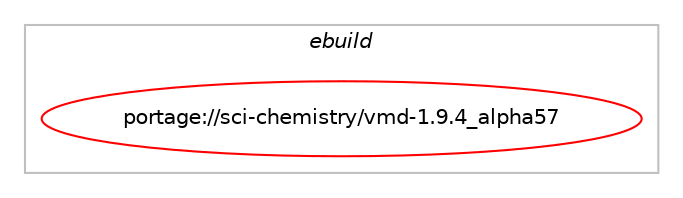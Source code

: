 digraph prolog {

# *************
# Graph options
# *************

newrank=true;
concentrate=true;
compound=true;
graph [rankdir=LR,fontname=Helvetica,fontsize=10,ranksep=1.5];#, ranksep=2.5, nodesep=0.2];
edge  [arrowhead=vee];
node  [fontname=Helvetica,fontsize=10];

# **********
# The ebuild
# **********

subgraph cluster_leftcol {
color=gray;
label=<<i>ebuild</i>>;
id [label="portage://sci-chemistry/vmd-1.9.4_alpha57", color=red, width=4, href="../sci-chemistry/vmd-1.9.4_alpha57.svg"];
}

# ****************
# The dependencies
# ****************

subgraph cluster_midcol {
color=gray;
label=<<i>dependencies</i>>;
subgraph cluster_compile {
fillcolor="#eeeeee";
style=filled;
label=<<i>compile</i>>;
# *** BEGIN UNKNOWN DEPENDENCY TYPE (TODO) ***
# id -> equal(use_conditional_group(positive,cuda,portage://sci-chemistry/vmd-1.9.4_alpha57,[package_dependency(portage://sci-chemistry/vmd-1.9.4_alpha57,install,no,dev-util,nvidia-cuda-toolkit,greaterequal,[4.2.9,,-r1,4.2.9-r1],any_same_slot,[])]))
# *** END UNKNOWN DEPENDENCY TYPE (TODO) ***

# *** BEGIN UNKNOWN DEPENDENCY TYPE (TODO) ***
# id -> equal(use_conditional_group(positive,gromacs,portage://sci-chemistry/vmd-1.9.4_alpha57,[package_dependency(portage://sci-chemistry/vmd-1.9.4_alpha57,install,no,sci-chemistry,gromacs,greaterequal,[5.0.4,,-r1,5.0.4-r1],[slot(0),equal],[use(enable(tng),none)])]))
# *** END UNKNOWN DEPENDENCY TYPE (TODO) ***

# *** BEGIN UNKNOWN DEPENDENCY TYPE (TODO) ***
# id -> equal(use_conditional_group(positive,python_single_target_python3_10,portage://sci-chemistry/vmd-1.9.4_alpha57,[package_dependency(portage://sci-chemistry/vmd-1.9.4_alpha57,install,no,dev-lang,python,none,[,,],[slot(3.10)],[])]))
# *** END UNKNOWN DEPENDENCY TYPE (TODO) ***

# *** BEGIN UNKNOWN DEPENDENCY TYPE (TODO) ***
# id -> equal(use_conditional_group(positive,python_single_target_python3_10,portage://sci-chemistry/vmd-1.9.4_alpha57,[package_dependency(portage://sci-chemistry/vmd-1.9.4_alpha57,install,no,dev-python,numpy,none,[,,],[],[use(enable(python_targets_python3_10),negative)])]))
# *** END UNKNOWN DEPENDENCY TYPE (TODO) ***

# *** BEGIN UNKNOWN DEPENDENCY TYPE (TODO) ***
# id -> equal(use_conditional_group(positive,python_single_target_python3_11,portage://sci-chemistry/vmd-1.9.4_alpha57,[package_dependency(portage://sci-chemistry/vmd-1.9.4_alpha57,install,no,dev-lang,python,none,[,,],[slot(3.11)],[])]))
# *** END UNKNOWN DEPENDENCY TYPE (TODO) ***

# *** BEGIN UNKNOWN DEPENDENCY TYPE (TODO) ***
# id -> equal(use_conditional_group(positive,python_single_target_python3_11,portage://sci-chemistry/vmd-1.9.4_alpha57,[package_dependency(portage://sci-chemistry/vmd-1.9.4_alpha57,install,no,dev-python,numpy,none,[,,],[],[use(enable(python_targets_python3_11),negative)])]))
# *** END UNKNOWN DEPENDENCY TYPE (TODO) ***

# *** BEGIN UNKNOWN DEPENDENCY TYPE (TODO) ***
# id -> equal(use_conditional_group(positive,python_single_target_python3_12,portage://sci-chemistry/vmd-1.9.4_alpha57,[package_dependency(portage://sci-chemistry/vmd-1.9.4_alpha57,install,no,dev-lang,python,none,[,,],[slot(3.12)],[])]))
# *** END UNKNOWN DEPENDENCY TYPE (TODO) ***

# *** BEGIN UNKNOWN DEPENDENCY TYPE (TODO) ***
# id -> equal(use_conditional_group(positive,python_single_target_python3_12,portage://sci-chemistry/vmd-1.9.4_alpha57,[package_dependency(portage://sci-chemistry/vmd-1.9.4_alpha57,install,no,dev-python,numpy,none,[,,],[],[use(enable(python_targets_python3_12),negative)])]))
# *** END UNKNOWN DEPENDENCY TYPE (TODO) ***

# *** BEGIN UNKNOWN DEPENDENCY TYPE (TODO) ***
# id -> equal(use_conditional_group(positive,sqlite,portage://sci-chemistry/vmd-1.9.4_alpha57,[package_dependency(portage://sci-chemistry/vmd-1.9.4_alpha57,install,no,dev-db,sqlite,none,[,,],[slot(3),equal],[])]))
# *** END UNKNOWN DEPENDENCY TYPE (TODO) ***

# *** BEGIN UNKNOWN DEPENDENCY TYPE (TODO) ***
# id -> equal(use_conditional_group(positive,tachyon,portage://sci-chemistry/vmd-1.9.4_alpha57,[package_dependency(portage://sci-chemistry/vmd-1.9.4_alpha57,install,no,media-gfx,tachyon,greaterequal,[0.99,,_beta6,0.99_beta6],[],[])]))
# *** END UNKNOWN DEPENDENCY TYPE (TODO) ***

# *** BEGIN UNKNOWN DEPENDENCY TYPE (TODO) ***
# id -> equal(use_conditional_group(positive,xinerama,portage://sci-chemistry/vmd-1.9.4_alpha57,[package_dependency(portage://sci-chemistry/vmd-1.9.4_alpha57,install,no,x11-libs,libXinerama,none,[,,],[],[])]))
# *** END UNKNOWN DEPENDENCY TYPE (TODO) ***

# *** BEGIN UNKNOWN DEPENDENCY TYPE (TODO) ***
# id -> equal(package_dependency(portage://sci-chemistry/vmd-1.9.4_alpha57,install,no,dev-lang,perl,none,[,,],[],[]))
# *** END UNKNOWN DEPENDENCY TYPE (TODO) ***

# *** BEGIN UNKNOWN DEPENDENCY TYPE (TODO) ***
# id -> equal(package_dependency(portage://sci-chemistry/vmd-1.9.4_alpha57,install,no,dev-lang,tk,greaterequal,[8.6.1,,,8.6.1],[slot(0),equal],[]))
# *** END UNKNOWN DEPENDENCY TYPE (TODO) ***

# *** BEGIN UNKNOWN DEPENDENCY TYPE (TODO) ***
# id -> equal(package_dependency(portage://sci-chemistry/vmd-1.9.4_alpha57,install,no,dev-libs,expat,none,[,,],[],[]))
# *** END UNKNOWN DEPENDENCY TYPE (TODO) ***

# *** BEGIN UNKNOWN DEPENDENCY TYPE (TODO) ***
# id -> equal(package_dependency(portage://sci-chemistry/vmd-1.9.4_alpha57,install,no,sci-libs,netcdf,none,[,,],[slot(0),equal],[]))
# *** END UNKNOWN DEPENDENCY TYPE (TODO) ***

# *** BEGIN UNKNOWN DEPENDENCY TYPE (TODO) ***
# id -> equal(package_dependency(portage://sci-chemistry/vmd-1.9.4_alpha57,install,no,virtual,opengl,none,[,,],[],[]))
# *** END UNKNOWN DEPENDENCY TYPE (TODO) ***

# *** BEGIN UNKNOWN DEPENDENCY TYPE (TODO) ***
# id -> equal(package_dependency(portage://sci-chemistry/vmd-1.9.4_alpha57,install,no,x11-libs,fltk,greaterequal,[1.1.10,,-r2,1.1.10-r2],[slot(1)],[]))
# *** END UNKNOWN DEPENDENCY TYPE (TODO) ***

# *** BEGIN UNKNOWN DEPENDENCY TYPE (TODO) ***
# id -> equal(package_dependency(portage://sci-chemistry/vmd-1.9.4_alpha57,install,no,x11-libs,libXft,none,[,,],[],[]))
# *** END UNKNOWN DEPENDENCY TYPE (TODO) ***

# *** BEGIN UNKNOWN DEPENDENCY TYPE (TODO) ***
# id -> equal(package_dependency(portage://sci-chemistry/vmd-1.9.4_alpha57,install,no,x11-libs,libXi,none,[,,],[],[]))
# *** END UNKNOWN DEPENDENCY TYPE (TODO) ***

}
subgraph cluster_compileandrun {
fillcolor="#eeeeee";
style=filled;
label=<<i>compile and run</i>>;
}
subgraph cluster_run {
fillcolor="#eeeeee";
style=filled;
label=<<i>run</i>>;
# *** BEGIN UNKNOWN DEPENDENCY TYPE (TODO) ***
# id -> equal(use_conditional_group(positive,cuda,portage://sci-chemistry/vmd-1.9.4_alpha57,[package_dependency(portage://sci-chemistry/vmd-1.9.4_alpha57,run,no,dev-util,nvidia-cuda-toolkit,greaterequal,[4.2.9,,-r1,4.2.9-r1],any_same_slot,[])]))
# *** END UNKNOWN DEPENDENCY TYPE (TODO) ***

# *** BEGIN UNKNOWN DEPENDENCY TYPE (TODO) ***
# id -> equal(use_conditional_group(positive,gromacs,portage://sci-chemistry/vmd-1.9.4_alpha57,[package_dependency(portage://sci-chemistry/vmd-1.9.4_alpha57,run,no,sci-chemistry,gromacs,greaterequal,[5.0.4,,-r1,5.0.4-r1],[slot(0),equal],[use(enable(tng),none)])]))
# *** END UNKNOWN DEPENDENCY TYPE (TODO) ***

# *** BEGIN UNKNOWN DEPENDENCY TYPE (TODO) ***
# id -> equal(use_conditional_group(positive,msms,portage://sci-chemistry/vmd-1.9.4_alpha57,[package_dependency(portage://sci-chemistry/vmd-1.9.4_alpha57,run,no,sci-chemistry,msms-bin,none,[,,],[],[])]))
# *** END UNKNOWN DEPENDENCY TYPE (TODO) ***

# *** BEGIN UNKNOWN DEPENDENCY TYPE (TODO) ***
# id -> equal(use_conditional_group(positive,povray,portage://sci-chemistry/vmd-1.9.4_alpha57,[package_dependency(portage://sci-chemistry/vmd-1.9.4_alpha57,run,no,media-gfx,povray,none,[,,],[],[])]))
# *** END UNKNOWN DEPENDENCY TYPE (TODO) ***

# *** BEGIN UNKNOWN DEPENDENCY TYPE (TODO) ***
# id -> equal(use_conditional_group(positive,python_single_target_python3_10,portage://sci-chemistry/vmd-1.9.4_alpha57,[package_dependency(portage://sci-chemistry/vmd-1.9.4_alpha57,run,no,dev-lang,python,none,[,,],[slot(3.10)],[])]))
# *** END UNKNOWN DEPENDENCY TYPE (TODO) ***

# *** BEGIN UNKNOWN DEPENDENCY TYPE (TODO) ***
# id -> equal(use_conditional_group(positive,python_single_target_python3_10,portage://sci-chemistry/vmd-1.9.4_alpha57,[package_dependency(portage://sci-chemistry/vmd-1.9.4_alpha57,run,no,dev-python,numpy,none,[,,],[],[use(enable(python_targets_python3_10),negative)])]))
# *** END UNKNOWN DEPENDENCY TYPE (TODO) ***

# *** BEGIN UNKNOWN DEPENDENCY TYPE (TODO) ***
# id -> equal(use_conditional_group(positive,python_single_target_python3_11,portage://sci-chemistry/vmd-1.9.4_alpha57,[package_dependency(portage://sci-chemistry/vmd-1.9.4_alpha57,run,no,dev-lang,python,none,[,,],[slot(3.11)],[])]))
# *** END UNKNOWN DEPENDENCY TYPE (TODO) ***

# *** BEGIN UNKNOWN DEPENDENCY TYPE (TODO) ***
# id -> equal(use_conditional_group(positive,python_single_target_python3_11,portage://sci-chemistry/vmd-1.9.4_alpha57,[package_dependency(portage://sci-chemistry/vmd-1.9.4_alpha57,run,no,dev-python,numpy,none,[,,],[],[use(enable(python_targets_python3_11),negative)])]))
# *** END UNKNOWN DEPENDENCY TYPE (TODO) ***

# *** BEGIN UNKNOWN DEPENDENCY TYPE (TODO) ***
# id -> equal(use_conditional_group(positive,python_single_target_python3_12,portage://sci-chemistry/vmd-1.9.4_alpha57,[package_dependency(portage://sci-chemistry/vmd-1.9.4_alpha57,run,no,dev-lang,python,none,[,,],[slot(3.12)],[])]))
# *** END UNKNOWN DEPENDENCY TYPE (TODO) ***

# *** BEGIN UNKNOWN DEPENDENCY TYPE (TODO) ***
# id -> equal(use_conditional_group(positive,python_single_target_python3_12,portage://sci-chemistry/vmd-1.9.4_alpha57,[package_dependency(portage://sci-chemistry/vmd-1.9.4_alpha57,run,no,dev-python,numpy,none,[,,],[],[use(enable(python_targets_python3_12),negative)])]))
# *** END UNKNOWN DEPENDENCY TYPE (TODO) ***

# *** BEGIN UNKNOWN DEPENDENCY TYPE (TODO) ***
# id -> equal(use_conditional_group(positive,sqlite,portage://sci-chemistry/vmd-1.9.4_alpha57,[package_dependency(portage://sci-chemistry/vmd-1.9.4_alpha57,run,no,dev-db,sqlite,none,[,,],[slot(3),equal],[])]))
# *** END UNKNOWN DEPENDENCY TYPE (TODO) ***

# *** BEGIN UNKNOWN DEPENDENCY TYPE (TODO) ***
# id -> equal(use_conditional_group(positive,tachyon,portage://sci-chemistry/vmd-1.9.4_alpha57,[package_dependency(portage://sci-chemistry/vmd-1.9.4_alpha57,run,no,media-gfx,tachyon,greaterequal,[0.99,,_beta6,0.99_beta6],[],[])]))
# *** END UNKNOWN DEPENDENCY TYPE (TODO) ***

# *** BEGIN UNKNOWN DEPENDENCY TYPE (TODO) ***
# id -> equal(use_conditional_group(positive,xinerama,portage://sci-chemistry/vmd-1.9.4_alpha57,[package_dependency(portage://sci-chemistry/vmd-1.9.4_alpha57,run,no,x11-libs,libXinerama,none,[,,],[],[])]))
# *** END UNKNOWN DEPENDENCY TYPE (TODO) ***

# *** BEGIN UNKNOWN DEPENDENCY TYPE (TODO) ***
# id -> equal(package_dependency(portage://sci-chemistry/vmd-1.9.4_alpha57,run,no,dev-lang,perl,none,[,,],[],[]))
# *** END UNKNOWN DEPENDENCY TYPE (TODO) ***

# *** BEGIN UNKNOWN DEPENDENCY TYPE (TODO) ***
# id -> equal(package_dependency(portage://sci-chemistry/vmd-1.9.4_alpha57,run,no,dev-lang,tk,greaterequal,[8.6.1,,,8.6.1],[slot(0),equal],[]))
# *** END UNKNOWN DEPENDENCY TYPE (TODO) ***

# *** BEGIN UNKNOWN DEPENDENCY TYPE (TODO) ***
# id -> equal(package_dependency(portage://sci-chemistry/vmd-1.9.4_alpha57,run,no,dev-libs,expat,none,[,,],[],[]))
# *** END UNKNOWN DEPENDENCY TYPE (TODO) ***

# *** BEGIN UNKNOWN DEPENDENCY TYPE (TODO) ***
# id -> equal(package_dependency(portage://sci-chemistry/vmd-1.9.4_alpha57,run,no,sci-biology,stride,none,[,,],[],[]))
# *** END UNKNOWN DEPENDENCY TYPE (TODO) ***

# *** BEGIN UNKNOWN DEPENDENCY TYPE (TODO) ***
# id -> equal(package_dependency(portage://sci-chemistry/vmd-1.9.4_alpha57,run,no,sci-chemistry,chemical-mime-data,none,[,,],[],[]))
# *** END UNKNOWN DEPENDENCY TYPE (TODO) ***

# *** BEGIN UNKNOWN DEPENDENCY TYPE (TODO) ***
# id -> equal(package_dependency(portage://sci-chemistry/vmd-1.9.4_alpha57,run,no,sci-chemistry,surf,none,[,,],[],[]))
# *** END UNKNOWN DEPENDENCY TYPE (TODO) ***

# *** BEGIN UNKNOWN DEPENDENCY TYPE (TODO) ***
# id -> equal(package_dependency(portage://sci-chemistry/vmd-1.9.4_alpha57,run,no,sci-libs,netcdf,none,[,,],[slot(0),equal],[]))
# *** END UNKNOWN DEPENDENCY TYPE (TODO) ***

# *** BEGIN UNKNOWN DEPENDENCY TYPE (TODO) ***
# id -> equal(package_dependency(portage://sci-chemistry/vmd-1.9.4_alpha57,run,no,virtual,opengl,none,[,,],[],[]))
# *** END UNKNOWN DEPENDENCY TYPE (TODO) ***

# *** BEGIN UNKNOWN DEPENDENCY TYPE (TODO) ***
# id -> equal(package_dependency(portage://sci-chemistry/vmd-1.9.4_alpha57,run,no,x11-libs,fltk,greaterequal,[1.1.10,,-r2,1.1.10-r2],[slot(1)],[]))
# *** END UNKNOWN DEPENDENCY TYPE (TODO) ***

# *** BEGIN UNKNOWN DEPENDENCY TYPE (TODO) ***
# id -> equal(package_dependency(portage://sci-chemistry/vmd-1.9.4_alpha57,run,no,x11-libs,libXft,none,[,,],[],[]))
# *** END UNKNOWN DEPENDENCY TYPE (TODO) ***

# *** BEGIN UNKNOWN DEPENDENCY TYPE (TODO) ***
# id -> equal(package_dependency(portage://sci-chemistry/vmd-1.9.4_alpha57,run,no,x11-libs,libXi,none,[,,],[],[]))
# *** END UNKNOWN DEPENDENCY TYPE (TODO) ***

# *** BEGIN UNKNOWN DEPENDENCY TYPE (TODO) ***
# id -> equal(package_dependency(portage://sci-chemistry/vmd-1.9.4_alpha57,run,no,x11-misc,xdg-utils,none,[,,],[],[]))
# *** END UNKNOWN DEPENDENCY TYPE (TODO) ***

# *** BEGIN UNKNOWN DEPENDENCY TYPE (TODO) ***
# id -> equal(package_dependency(portage://sci-chemistry/vmd-1.9.4_alpha57,run,no,x11-terms,xterm,none,[,,],[],[]))
# *** END UNKNOWN DEPENDENCY TYPE (TODO) ***

}
}

# **************
# The candidates
# **************

subgraph cluster_choices {
rank=same;
color=gray;
label=<<i>candidates</i>>;

}

}
